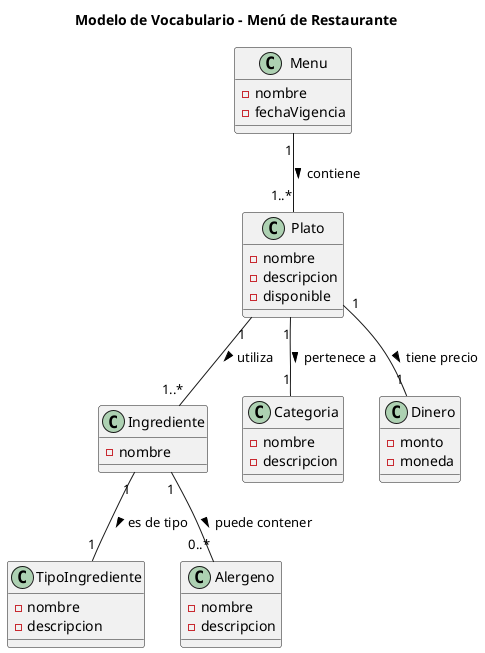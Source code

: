 @startuml Modelo de Vocabulario
title Modelo de Vocabulario - Menú de Restaurante

class Menu {
  - nombre
  - fechaVigencia
}

class Plato {
  - nombre
  - descripcion
  - disponible
}

class Ingrediente {
  - nombre
}

class TipoIngrediente {
  - nombre
  - descripcion
}

class Alergeno {
  - nombre
  - descripcion
}

class Categoria {
  - nombre
  - descripcion
}

class Dinero {
  - monto
  - moneda
}

Menu "1" -- "1..*" Plato : contiene >
Plato "1" -- "1..*" Ingrediente : utiliza >
Plato "1" -- "1" Categoria : pertenece a >
Plato "1" -- "1" Dinero : tiene precio >
Ingrediente "1" -- "1" TipoIngrediente : es de tipo >
Ingrediente "1" -- "0..*" Alergeno : puede contener >

@enduml
